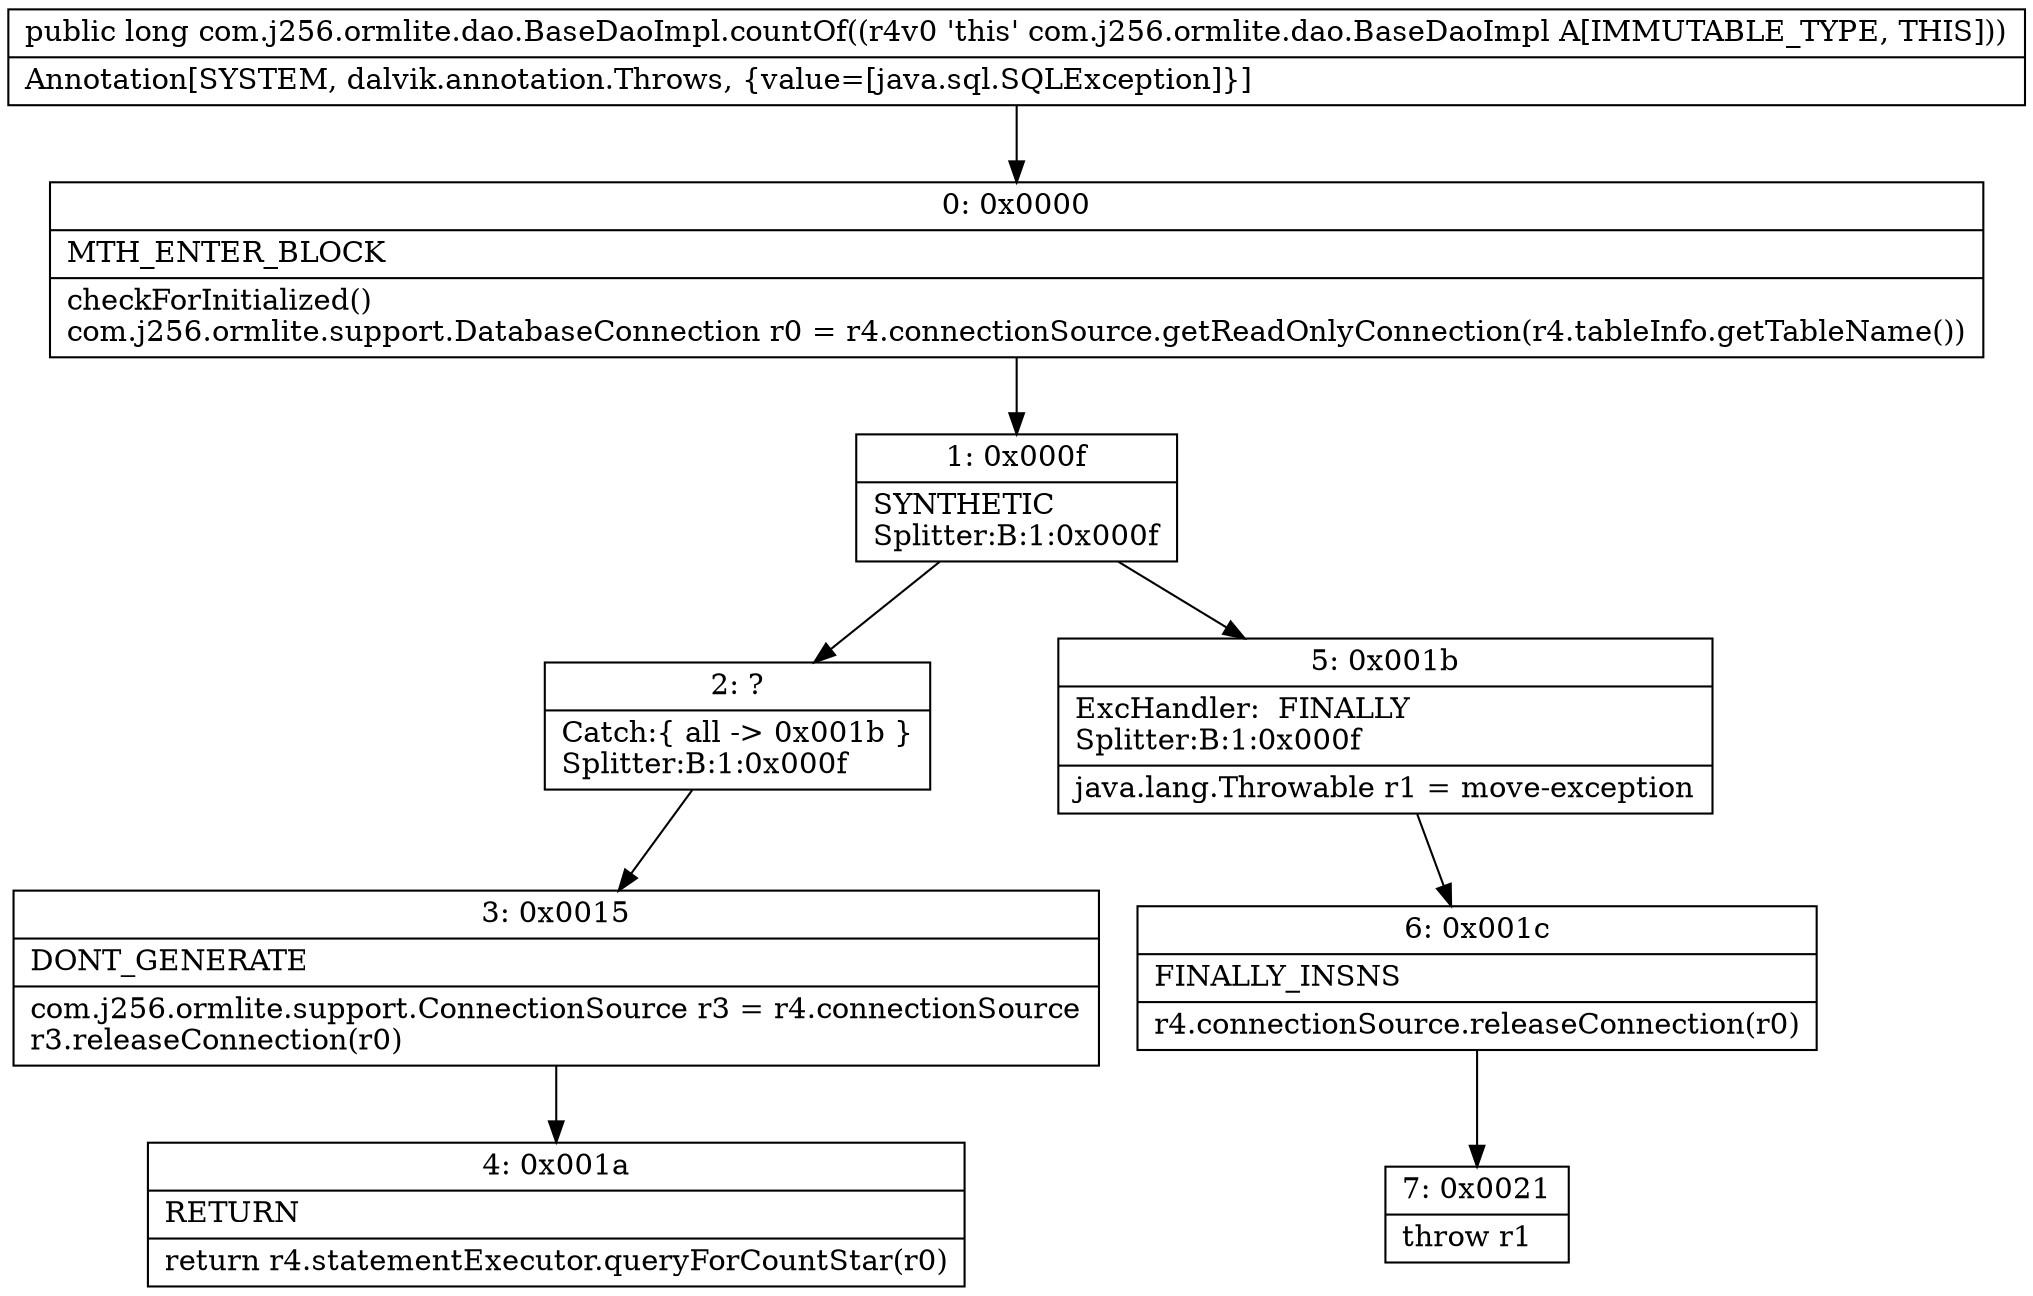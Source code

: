 digraph "CFG forcom.j256.ormlite.dao.BaseDaoImpl.countOf()J" {
Node_0 [shape=record,label="{0\:\ 0x0000|MTH_ENTER_BLOCK\l|checkForInitialized()\lcom.j256.ormlite.support.DatabaseConnection r0 = r4.connectionSource.getReadOnlyConnection(r4.tableInfo.getTableName())\l}"];
Node_1 [shape=record,label="{1\:\ 0x000f|SYNTHETIC\lSplitter:B:1:0x000f\l}"];
Node_2 [shape=record,label="{2\:\ ?|Catch:\{ all \-\> 0x001b \}\lSplitter:B:1:0x000f\l}"];
Node_3 [shape=record,label="{3\:\ 0x0015|DONT_GENERATE\l|com.j256.ormlite.support.ConnectionSource r3 = r4.connectionSource\lr3.releaseConnection(r0)\l}"];
Node_4 [shape=record,label="{4\:\ 0x001a|RETURN\l|return r4.statementExecutor.queryForCountStar(r0)\l}"];
Node_5 [shape=record,label="{5\:\ 0x001b|ExcHandler:  FINALLY\lSplitter:B:1:0x000f\l|java.lang.Throwable r1 = move\-exception\l}"];
Node_6 [shape=record,label="{6\:\ 0x001c|FINALLY_INSNS\l|r4.connectionSource.releaseConnection(r0)\l}"];
Node_7 [shape=record,label="{7\:\ 0x0021|throw r1\l}"];
MethodNode[shape=record,label="{public long com.j256.ormlite.dao.BaseDaoImpl.countOf((r4v0 'this' com.j256.ormlite.dao.BaseDaoImpl A[IMMUTABLE_TYPE, THIS]))  | Annotation[SYSTEM, dalvik.annotation.Throws, \{value=[java.sql.SQLException]\}]\l}"];
MethodNode -> Node_0;
Node_0 -> Node_1;
Node_1 -> Node_2;
Node_1 -> Node_5;
Node_2 -> Node_3;
Node_3 -> Node_4;
Node_5 -> Node_6;
Node_6 -> Node_7;
}

